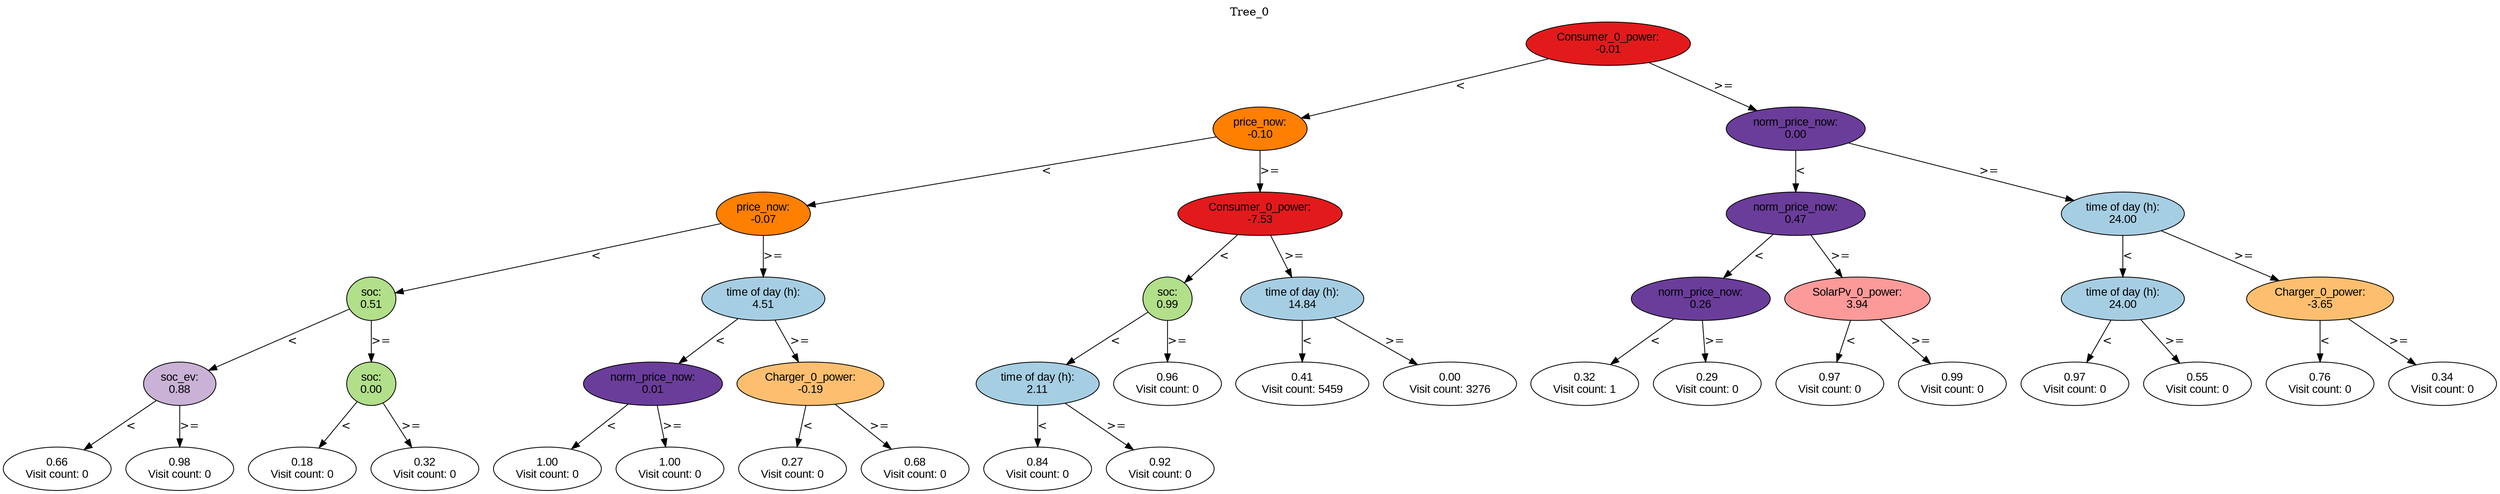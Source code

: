 digraph BST {
    node [fontname="Arial" style=filled colorscheme=paired12];
    0 [ label = "Consumer_0_power:
-0.01" fillcolor=6];
    1 [ label = "price_now:
-0.10" fillcolor=8];
    2 [ label = "price_now:
-0.07" fillcolor=8];
    3 [ label = "soc:
0.51" fillcolor=3];
    4 [ label = "soc_ev:
0.88" fillcolor=9];
    5 [ label = "0.66
Visit count: 0" fillcolor=white];
    6 [ label = "0.98
Visit count: 0" fillcolor=white];
    7 [ label = "soc:
0.00" fillcolor=3];
    8 [ label = "0.18
Visit count: 0" fillcolor=white];
    9 [ label = "0.32
Visit count: 0" fillcolor=white];
    10 [ label = "time of day (h):
4.51" fillcolor=1];
    11 [ label = "norm_price_now:
0.01" fillcolor=10];
    12 [ label = "1.00
Visit count: 0" fillcolor=white];
    13 [ label = "1.00
Visit count: 0" fillcolor=white];
    14 [ label = "Charger_0_power:
-0.19" fillcolor=7];
    15 [ label = "0.27
Visit count: 0" fillcolor=white];
    16 [ label = "0.68
Visit count: 0" fillcolor=white];
    17 [ label = "Consumer_0_power:
-7.53" fillcolor=6];
    18 [ label = "soc:
0.99" fillcolor=3];
    19 [ label = "time of day (h):
2.11" fillcolor=1];
    20 [ label = "0.84
Visit count: 0" fillcolor=white];
    21 [ label = "0.92
Visit count: 0" fillcolor=white];
    22 [ label = "0.96
Visit count: 0" fillcolor=white];
    23 [ label = "time of day (h):
14.84" fillcolor=1];
    24 [ label = "0.41
Visit count: 5459" fillcolor=white];
    25 [ label = "0.00
Visit count: 3276" fillcolor=white];
    26 [ label = "norm_price_now:
0.00" fillcolor=10];
    27 [ label = "norm_price_now:
0.47" fillcolor=10];
    28 [ label = "norm_price_now:
0.26" fillcolor=10];
    29 [ label = "0.32
Visit count: 1" fillcolor=white];
    30 [ label = "0.29
Visit count: 0" fillcolor=white];
    31 [ label = "SolarPv_0_power:
3.94" fillcolor=5];
    32 [ label = "0.97
Visit count: 0" fillcolor=white];
    33 [ label = "0.99
Visit count: 0" fillcolor=white];
    34 [ label = "time of day (h):
24.00" fillcolor=1];
    35 [ label = "time of day (h):
24.00" fillcolor=1];
    36 [ label = "0.97
Visit count: 0" fillcolor=white];
    37 [ label = "0.55
Visit count: 0" fillcolor=white];
    38 [ label = "Charger_0_power:
-3.65" fillcolor=7];
    39 [ label = "0.76
Visit count: 0" fillcolor=white];
    40 [ label = "0.34
Visit count: 0" fillcolor=white];

    0  -> 1[ label = "<"];
    0  -> 26[ label = ">="];
    1  -> 2[ label = "<"];
    1  -> 17[ label = ">="];
    2  -> 3[ label = "<"];
    2  -> 10[ label = ">="];
    3  -> 4[ label = "<"];
    3  -> 7[ label = ">="];
    4  -> 5[ label = "<"];
    4  -> 6[ label = ">="];
    7  -> 8[ label = "<"];
    7  -> 9[ label = ">="];
    10  -> 11[ label = "<"];
    10  -> 14[ label = ">="];
    11  -> 12[ label = "<"];
    11  -> 13[ label = ">="];
    14  -> 15[ label = "<"];
    14  -> 16[ label = ">="];
    17  -> 18[ label = "<"];
    17  -> 23[ label = ">="];
    18  -> 19[ label = "<"];
    18  -> 22[ label = ">="];
    19  -> 20[ label = "<"];
    19  -> 21[ label = ">="];
    23  -> 24[ label = "<"];
    23  -> 25[ label = ">="];
    26  -> 27[ label = "<"];
    26  -> 34[ label = ">="];
    27  -> 28[ label = "<"];
    27  -> 31[ label = ">="];
    28  -> 29[ label = "<"];
    28  -> 30[ label = ">="];
    31  -> 32[ label = "<"];
    31  -> 33[ label = ">="];
    34  -> 35[ label = "<"];
    34  -> 38[ label = ">="];
    35  -> 36[ label = "<"];
    35  -> 37[ label = ">="];
    38  -> 39[ label = "<"];
    38  -> 40[ label = ">="];

    labelloc="t";
    label="Tree_0";
}